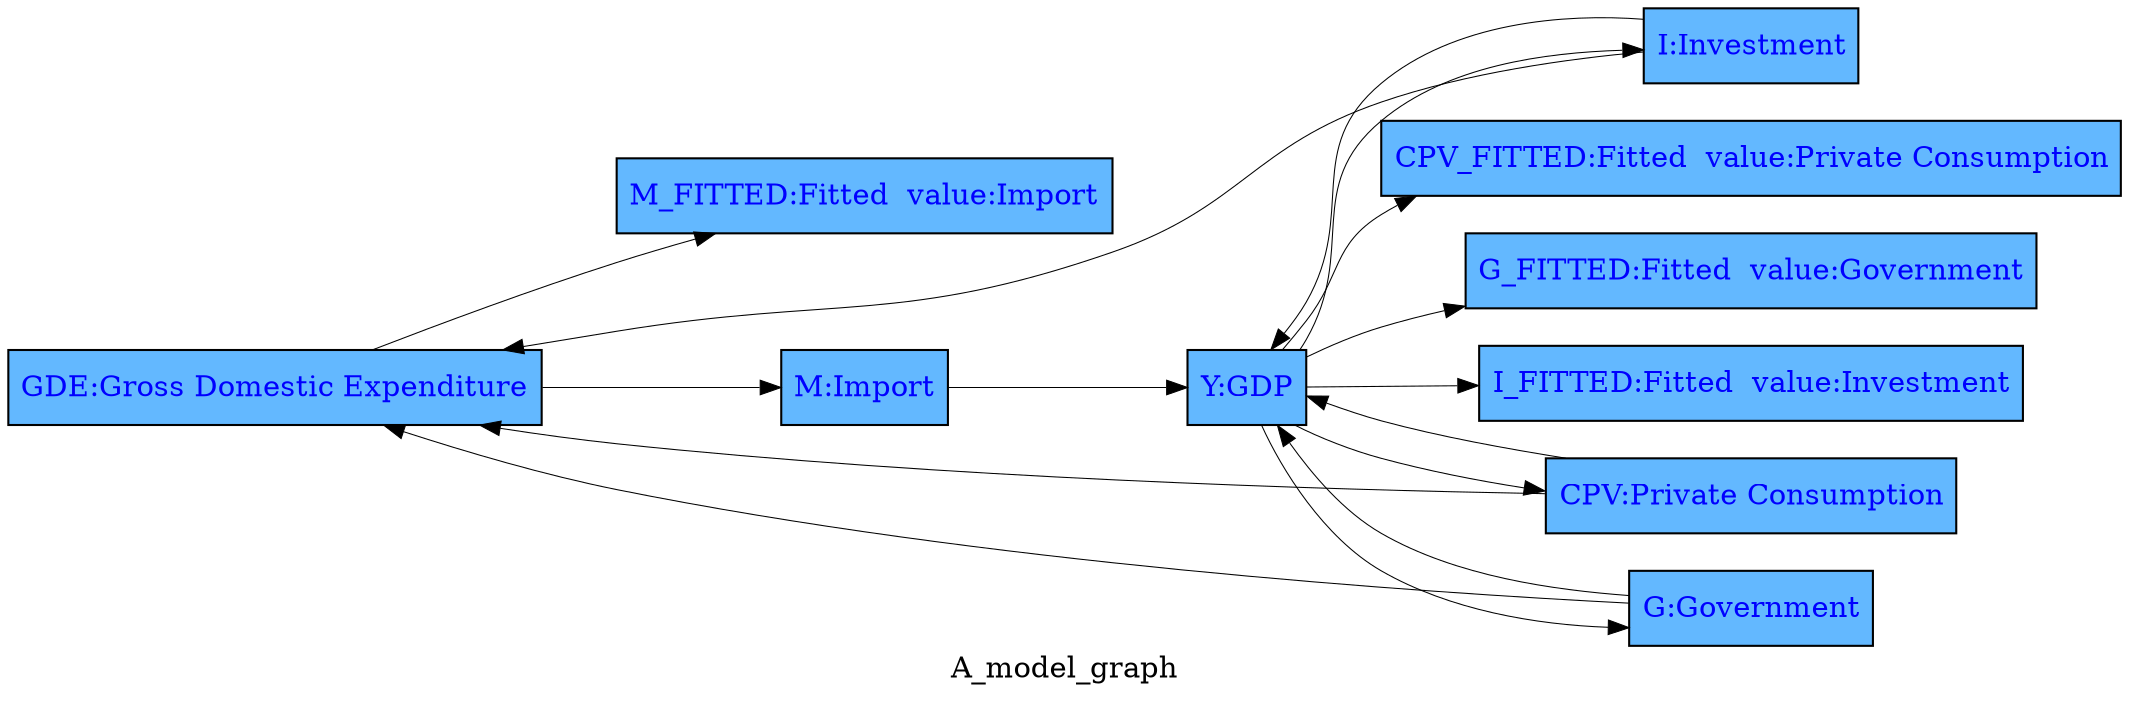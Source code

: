 digraph TD { rankdir ="LR" 
{node  [margin=0.025 fontcolor=blue style=filled ] 
 "M_FITTED" [ shape=box fillcolor= steelblue1 tooltip="Fitted  value:Import&#10;FRML &lt;FIT&gt; M_FITTED = M(-1)*EXP( (-C2_M*(LOG(M(-1))-LOG(GDE(-1))-C1_M)+C3_M*((LOG(GDE))-(LOG(GDE(-1))))) )&#36;"  margin=0.025 fontcolor=blue style = filled  label=<<TABLE BORDER='0' CELLBORDER = '0' style = "filled"  > <TR><TD tooltip="Fitted  value:Import&#10;FRML &lt;FIT&gt; M_FITTED = M(-1)*EXP( (-C2_M*(LOG(M(-1))-LOG(GDE(-1))-C1_M)+C3_M*((LOG(GDE))-(LOG(GDE(-1))))) )&#36;">M_FITTED:Fitted  value:Import</TD></TR> </TABLE>> ]
"I" [ shape=box fillcolor= steelblue1 tooltip="Investment&#10;FRML &lt;FIXABLE, DAMP&gt; I = (I(-1)*EXP(I_A+ (-C2_I*(LOG(I(-1))-LOG(Y(-1)-G(-1))-C1_I)+C3_I*((LOG(Y))-(LOG(Y(-1))))) )) * (1-I_D)+ I_X*I_D &#36;"  margin=0.025 fontcolor=blue style = filled  label=<<TABLE BORDER='0' CELLBORDER = '0' style = "filled"  > <TR><TD tooltip="Investment&#10;FRML &lt;FIXABLE, DAMP&gt; I = (I(-1)*EXP(I_A+ (-C2_I*(LOG(I(-1))-LOG(Y(-1)-G(-1))-C1_I)+C3_I*((LOG(Y))-(LOG(Y(-1))))) )) * (1-I_D)+ I_X*I_D &#36;">I:Investment</TD></TR> </TABLE>> ]
"CPV_FITTED" [ shape=box fillcolor= steelblue1 tooltip="Fitted  value:Private Consumption&#10;FRML &lt;FIT&gt; CPV_FITTED = CPV(-1)*EXP( (-C2_CPV*(LOG(CPV(-1))-LOG(Y(-1))-C1_CPV)+C3_CPV*((LOG(Y))-(LOG(Y(-1))))) )&#36;"  margin=0.025 fontcolor=blue style = filled  label=<<TABLE BORDER='0' CELLBORDER = '0' style = "filled"  > <TR><TD tooltip="Fitted  value:Private Consumption&#10;FRML &lt;FIT&gt; CPV_FITTED = CPV(-1)*EXP( (-C2_CPV*(LOG(CPV(-1))-LOG(Y(-1))-C1_CPV)+C3_CPV*((LOG(Y))-(LOG(Y(-1))))) )&#36;">CPV_FITTED:Fitted  value:Private Consumption</TD></TR> </TABLE>> ]
"CPV" [ shape=box fillcolor= steelblue1 tooltip="Private Consumption&#10;FRML &lt;FIXABLE, DAMP&gt; CPV = (CPV(-1)*EXP(CPV_A+ (-C2_CPV*(LOG(CPV(-1))-LOG(Y(-1))-C1_CPV)+C3_CPV*((LOG(Y))-(LOG(Y(-1))))) )) * (1-CPV_D)+ CPV_X*CPV_D &#36;"  margin=0.025 fontcolor=blue style = filled  label=<<TABLE BORDER='0' CELLBORDER = '0' style = "filled"  > <TR><TD tooltip="Private Consumption&#10;FRML &lt;FIXABLE, DAMP&gt; CPV = (CPV(-1)*EXP(CPV_A+ (-C2_CPV*(LOG(CPV(-1))-LOG(Y(-1))-C1_CPV)+C3_CPV*((LOG(Y))-(LOG(Y(-1))))) )) * (1-CPV_D)+ CPV_X*CPV_D &#36;">CPV:Private Consumption</TD></TR> </TABLE>> ]
"Y" [ shape=box fillcolor= steelblue1 tooltip="GDP&#10;FRML &lt;IDENT&gt; Y = CPV+I+G+X-M+YDISC&#36;"  margin=0.025 fontcolor=blue style = filled  label=<<TABLE BORDER='0' CELLBORDER = '0' style = "filled"  > <TR><TD tooltip="GDP&#10;FRML &lt;IDENT&gt; Y = CPV+I+G+X-M+YDISC&#36;">Y:GDP</TD></TR> </TABLE>> ]
"GDE" [ shape=box fillcolor= steelblue1 tooltip="Gross Domestic Expenditure&#10;FRML &lt;IDENT&gt; GDE = CPV+I+G&#36;"  margin=0.025 fontcolor=blue style = filled  label=<<TABLE BORDER='0' CELLBORDER = '0' style = "filled"  > <TR><TD tooltip="Gross Domestic Expenditure&#10;FRML &lt;IDENT&gt; GDE = CPV+I+G&#36;">GDE:Gross Domestic Expenditure</TD></TR> </TABLE>> ]
"M" [ shape=box fillcolor= steelblue1 tooltip="Import&#10;FRML &lt;FIXABLE, DAMP&gt; M = (M(-1)*EXP(M_A+ (-C2_M*(LOG(M(-1))-LOG(GDE(-1))-C1_M)+C3_M*((LOG(GDE))-(LOG(GDE(-1))))) )) * (1-M_D)+ M_X*M_D &#36;"  margin=0.025 fontcolor=blue style = filled  label=<<TABLE BORDER='0' CELLBORDER = '0' style = "filled"  > <TR><TD tooltip="Import&#10;FRML &lt;FIXABLE, DAMP&gt; M = (M(-1)*EXP(M_A+ (-C2_M*(LOG(M(-1))-LOG(GDE(-1))-C1_M)+C3_M*((LOG(GDE))-(LOG(GDE(-1))))) )) * (1-M_D)+ M_X*M_D &#36;">M:Import</TD></TR> </TABLE>> ]
"G" [ shape=box fillcolor= steelblue1 tooltip="Government&#10;FRML &lt;FIXABLE, DAMP&gt; G = (G(-1)*EXP(G_A+ (-C2_G*(LOG(G(-1))-LOG(Y(-1))-C1_G)+C3_G*((LOG(Y))-(LOG(Y(-1))))) )) * (1-G_D)+ G_X*G_D &#36;"  margin=0.025 fontcolor=blue style = filled  label=<<TABLE BORDER='0' CELLBORDER = '0' style = "filled"  > <TR><TD tooltip="Government&#10;FRML &lt;FIXABLE, DAMP&gt; G = (G(-1)*EXP(G_A+ (-C2_G*(LOG(G(-1))-LOG(Y(-1))-C1_G)+C3_G*((LOG(Y))-(LOG(Y(-1))))) )) * (1-G_D)+ G_X*G_D &#36;">G:Government</TD></TR> </TABLE>> ]
"G_FITTED" [ shape=box fillcolor= steelblue1 tooltip="Fitted  value:Government&#10;FRML &lt;FIT&gt; G_FITTED = G(-1)*EXP( (-C2_G*(LOG(G(-1))-LOG(Y(-1))-C1_G)+C3_G*((LOG(Y))-(LOG(Y(-1))))) )&#36;"  margin=0.025 fontcolor=blue style = filled  label=<<TABLE BORDER='0' CELLBORDER = '0' style = "filled"  > <TR><TD tooltip="Fitted  value:Government&#10;FRML &lt;FIT&gt; G_FITTED = G(-1)*EXP( (-C2_G*(LOG(G(-1))-LOG(Y(-1))-C1_G)+C3_G*((LOG(Y))-(LOG(Y(-1))))) )&#36;">G_FITTED:Fitted  value:Government</TD></TR> </TABLE>> ]
"I_FITTED" [ shape=box fillcolor= steelblue1 tooltip="Fitted  value:Investment&#10;FRML &lt;FIT&gt; I_FITTED = I(-1)*EXP( (-C2_I*(LOG(I(-1))-LOG(Y(-1)-G(-1))-C1_I)+C3_I*((LOG(Y))-(LOG(Y(-1))))) )&#36;"  margin=0.025 fontcolor=blue style = filled  label=<<TABLE BORDER='0' CELLBORDER = '0' style = "filled"  > <TR><TD tooltip="Fitted  value:Investment&#10;FRML &lt;FIT&gt; I_FITTED = I(-1)*EXP( (-C2_I*(LOG(I(-1))-LOG(Y(-1)-G(-1))-C1_I)+C3_I*((LOG(Y))-(LOG(Y(-1))))) )&#36;">I_FITTED:Fitted  value:Investment</TD></TR> </TABLE>> ] 
} 
"Y" -> "I" [ style = filled tooltip=NA href="bogus" penwidth = 0.5 ]
"Y" -> "G_FITTED" [ style = filled tooltip=NA href="bogus" penwidth = 0.5 ]
"Y" -> "I_FITTED" [ style = filled tooltip=NA href="bogus" penwidth = 0.5 ]
"Y" -> "CPV_FITTED" [ style = filled tooltip=NA href="bogus" penwidth = 0.5 ]
"G" -> "GDE" [ style = filled tooltip=NA href="bogus" penwidth = 0.5 ]
"GDE" -> "M" [ style = filled tooltip=NA href="bogus" penwidth = 0.5 ]
"G" -> "Y" [ style = filled tooltip=NA href="bogus" penwidth = 0.5 ]
"Y" -> "CPV" [ style = filled tooltip=NA href="bogus" penwidth = 0.5 ]
"I" -> "GDE" [ style = filled tooltip=NA href="bogus" penwidth = 0.5 ]
"M" -> "Y" [ style = filled tooltip=NA href="bogus" penwidth = 0.5 ]
"CPV" -> "GDE" [ style = filled tooltip=NA href="bogus" penwidth = 0.5 ]
"I" -> "Y" [ style = filled tooltip=NA href="bogus" penwidth = 0.5 ]
"GDE" -> "M_FITTED" [ style = filled tooltip=NA href="bogus" penwidth = 0.5 ]
"CPV" -> "Y" [ style = filled tooltip=NA href="bogus" penwidth = 0.5 ]
"Y" -> "G" [ style = filled tooltip=NA href="bogus" penwidth = 0.5 ]
 label = "A_model_graph";
}